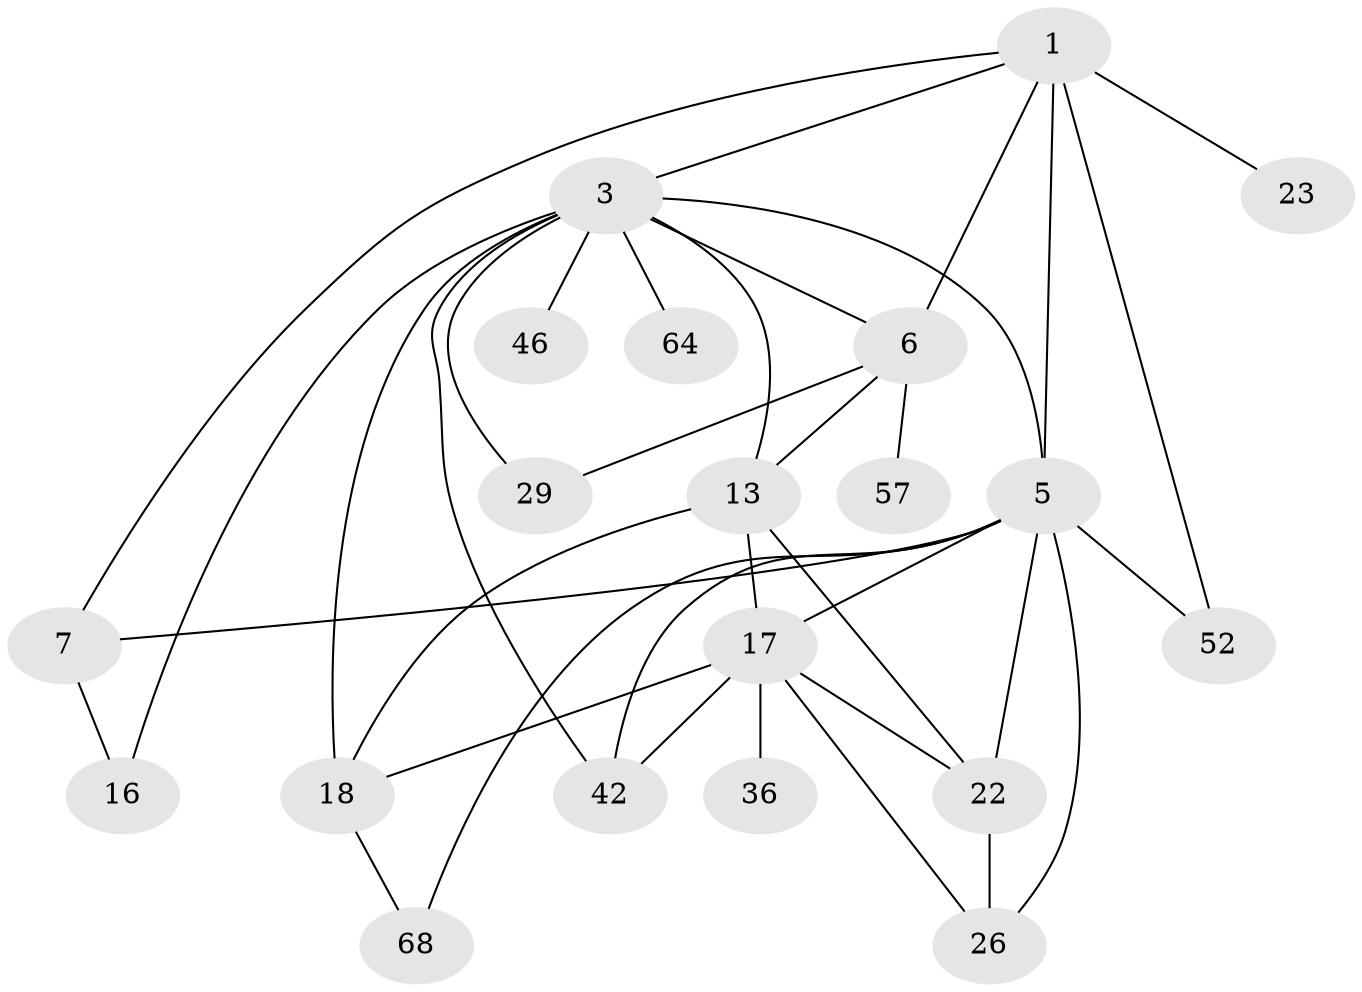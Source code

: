 // original degree distribution, {5: 0.08823529411764706, 3: 0.2647058823529412, 4: 0.11764705882352941, 6: 0.029411764705882353, 2: 0.2647058823529412, 1: 0.23529411764705882}
// Generated by graph-tools (version 1.1) at 2025/16/03/04/25 18:16:55]
// undirected, 20 vertices, 36 edges
graph export_dot {
graph [start="1"]
  node [color=gray90,style=filled];
  1 [super="+2+24"];
  3 [super="+4+27"];
  5 [super="+10+9"];
  6 [super="+14+67+11"];
  7 [super="+37+8"];
  13;
  16 [super="+30"];
  17 [super="+49+33"];
  18 [super="+59+44+19"];
  22 [super="+25+51"];
  23;
  26;
  29 [super="+47+39"];
  36 [super="+43+54"];
  42 [super="+60"];
  46;
  52 [super="+58"];
  57;
  64;
  68;
  1 -- 3 [weight=2];
  1 -- 6;
  1 -- 7;
  1 -- 52;
  1 -- 5 [weight=2];
  1 -- 23;
  3 -- 18 [weight=2];
  3 -- 64;
  3 -- 13;
  3 -- 5;
  3 -- 6;
  3 -- 42;
  3 -- 46;
  3 -- 16;
  3 -- 29;
  5 -- 68;
  5 -- 7;
  5 -- 42 [weight=3];
  5 -- 52;
  5 -- 22;
  5 -- 26;
  5 -- 17;
  6 -- 13;
  6 -- 57;
  6 -- 29;
  7 -- 16;
  13 -- 17;
  13 -- 18;
  13 -- 22;
  17 -- 26;
  17 -- 42;
  17 -- 18;
  17 -- 36;
  17 -- 22;
  18 -- 68;
  22 -- 26;
}
